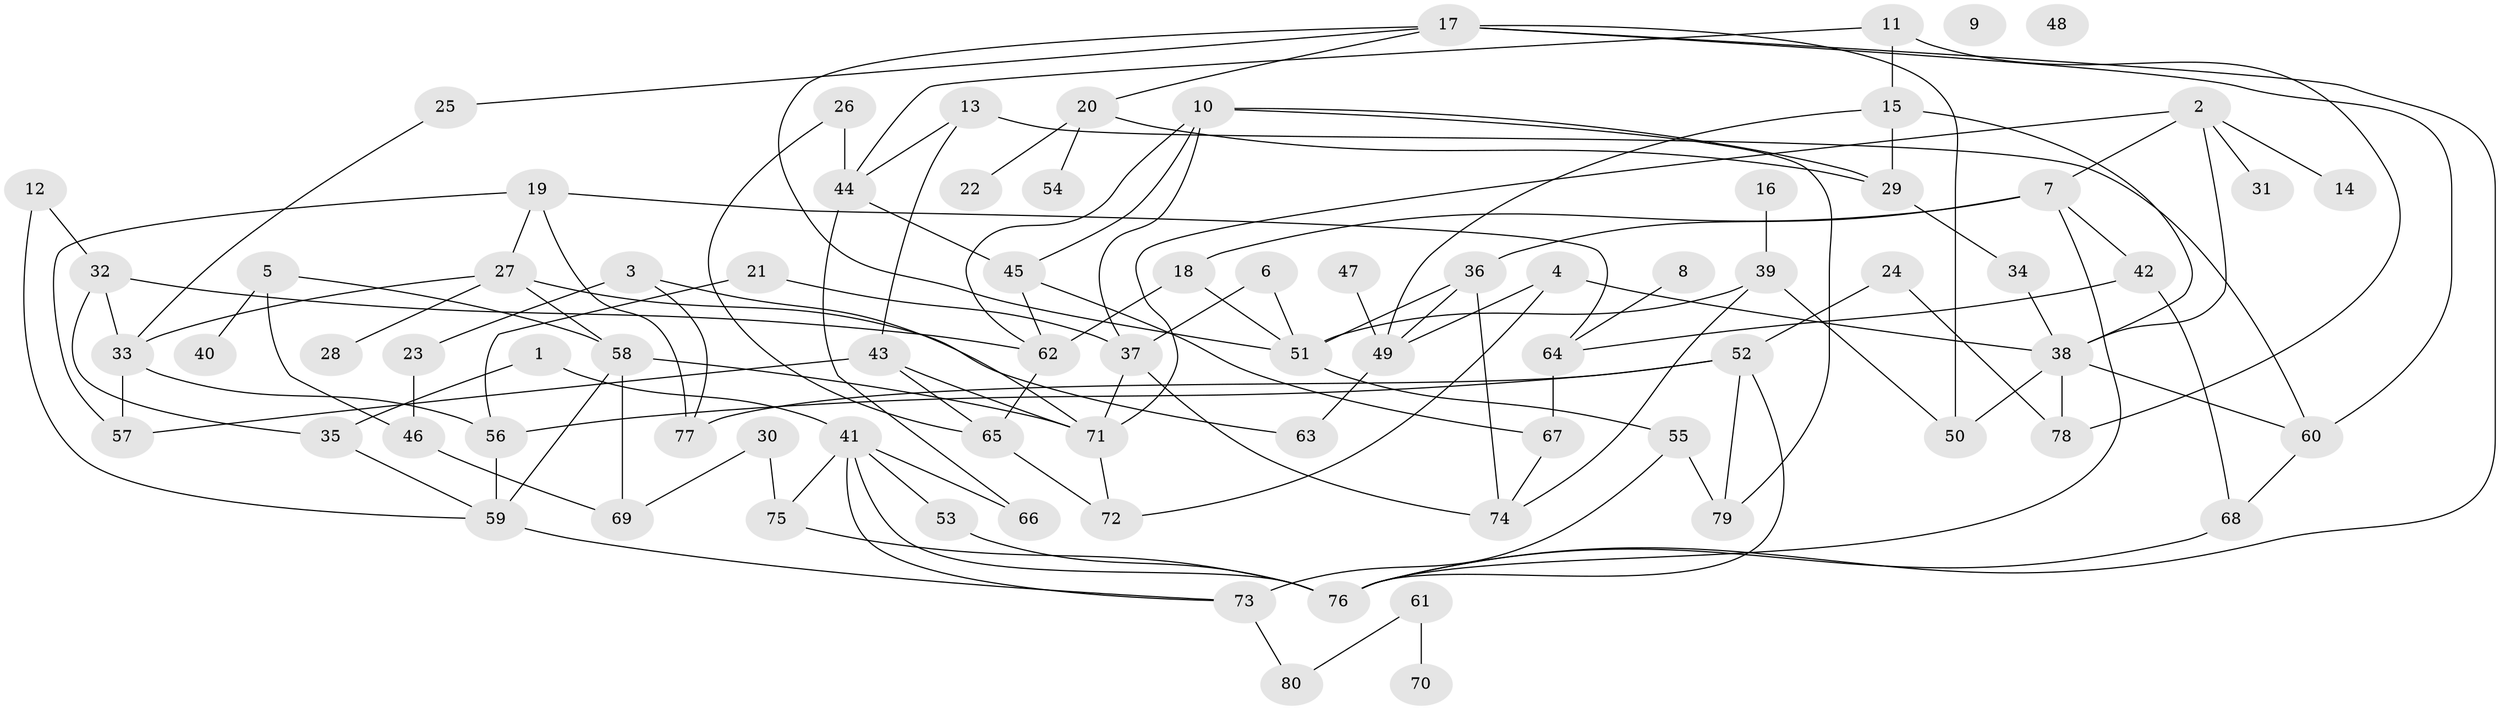 // Generated by graph-tools (version 1.1) at 2025/25/03/09/25 03:25:22]
// undirected, 80 vertices, 129 edges
graph export_dot {
graph [start="1"]
  node [color=gray90,style=filled];
  1;
  2;
  3;
  4;
  5;
  6;
  7;
  8;
  9;
  10;
  11;
  12;
  13;
  14;
  15;
  16;
  17;
  18;
  19;
  20;
  21;
  22;
  23;
  24;
  25;
  26;
  27;
  28;
  29;
  30;
  31;
  32;
  33;
  34;
  35;
  36;
  37;
  38;
  39;
  40;
  41;
  42;
  43;
  44;
  45;
  46;
  47;
  48;
  49;
  50;
  51;
  52;
  53;
  54;
  55;
  56;
  57;
  58;
  59;
  60;
  61;
  62;
  63;
  64;
  65;
  66;
  67;
  68;
  69;
  70;
  71;
  72;
  73;
  74;
  75;
  76;
  77;
  78;
  79;
  80;
  1 -- 35;
  1 -- 41;
  2 -- 7;
  2 -- 14;
  2 -- 31;
  2 -- 38;
  2 -- 71;
  3 -- 23;
  3 -- 71;
  3 -- 77;
  4 -- 38;
  4 -- 49;
  4 -- 72;
  5 -- 40;
  5 -- 46;
  5 -- 58;
  6 -- 37;
  6 -- 51;
  7 -- 18;
  7 -- 36;
  7 -- 42;
  7 -- 76;
  8 -- 64;
  10 -- 29;
  10 -- 37;
  10 -- 45;
  10 -- 62;
  10 -- 79;
  11 -- 15;
  11 -- 44;
  11 -- 78;
  12 -- 32;
  12 -- 59;
  13 -- 43;
  13 -- 44;
  13 -- 60;
  15 -- 29;
  15 -- 38;
  15 -- 49;
  16 -- 39;
  17 -- 20;
  17 -- 25;
  17 -- 50;
  17 -- 51;
  17 -- 60;
  17 -- 76;
  18 -- 51;
  18 -- 62;
  19 -- 27;
  19 -- 57;
  19 -- 64;
  19 -- 77;
  20 -- 22;
  20 -- 29;
  20 -- 54;
  21 -- 37;
  21 -- 56;
  23 -- 46;
  24 -- 52;
  24 -- 78;
  25 -- 33;
  26 -- 44;
  26 -- 65;
  27 -- 28;
  27 -- 33;
  27 -- 58;
  27 -- 63;
  29 -- 34;
  30 -- 69;
  30 -- 75;
  32 -- 33;
  32 -- 35;
  32 -- 62;
  33 -- 56;
  33 -- 57;
  34 -- 38;
  35 -- 59;
  36 -- 49;
  36 -- 51;
  36 -- 74;
  37 -- 71;
  37 -- 74;
  38 -- 50;
  38 -- 60;
  38 -- 78;
  39 -- 50;
  39 -- 51;
  39 -- 74;
  41 -- 53;
  41 -- 66;
  41 -- 73;
  41 -- 75;
  41 -- 76;
  42 -- 64;
  42 -- 68;
  43 -- 57;
  43 -- 65;
  43 -- 71;
  44 -- 45;
  44 -- 66;
  45 -- 62;
  45 -- 67;
  46 -- 69;
  47 -- 49;
  49 -- 63;
  51 -- 55;
  52 -- 56;
  52 -- 76;
  52 -- 77;
  52 -- 79;
  53 -- 76;
  55 -- 73;
  55 -- 79;
  56 -- 59;
  58 -- 59;
  58 -- 69;
  58 -- 71;
  59 -- 73;
  60 -- 68;
  61 -- 70;
  61 -- 80;
  62 -- 65;
  64 -- 67;
  65 -- 72;
  67 -- 74;
  68 -- 76;
  71 -- 72;
  73 -- 80;
  75 -- 76;
}
